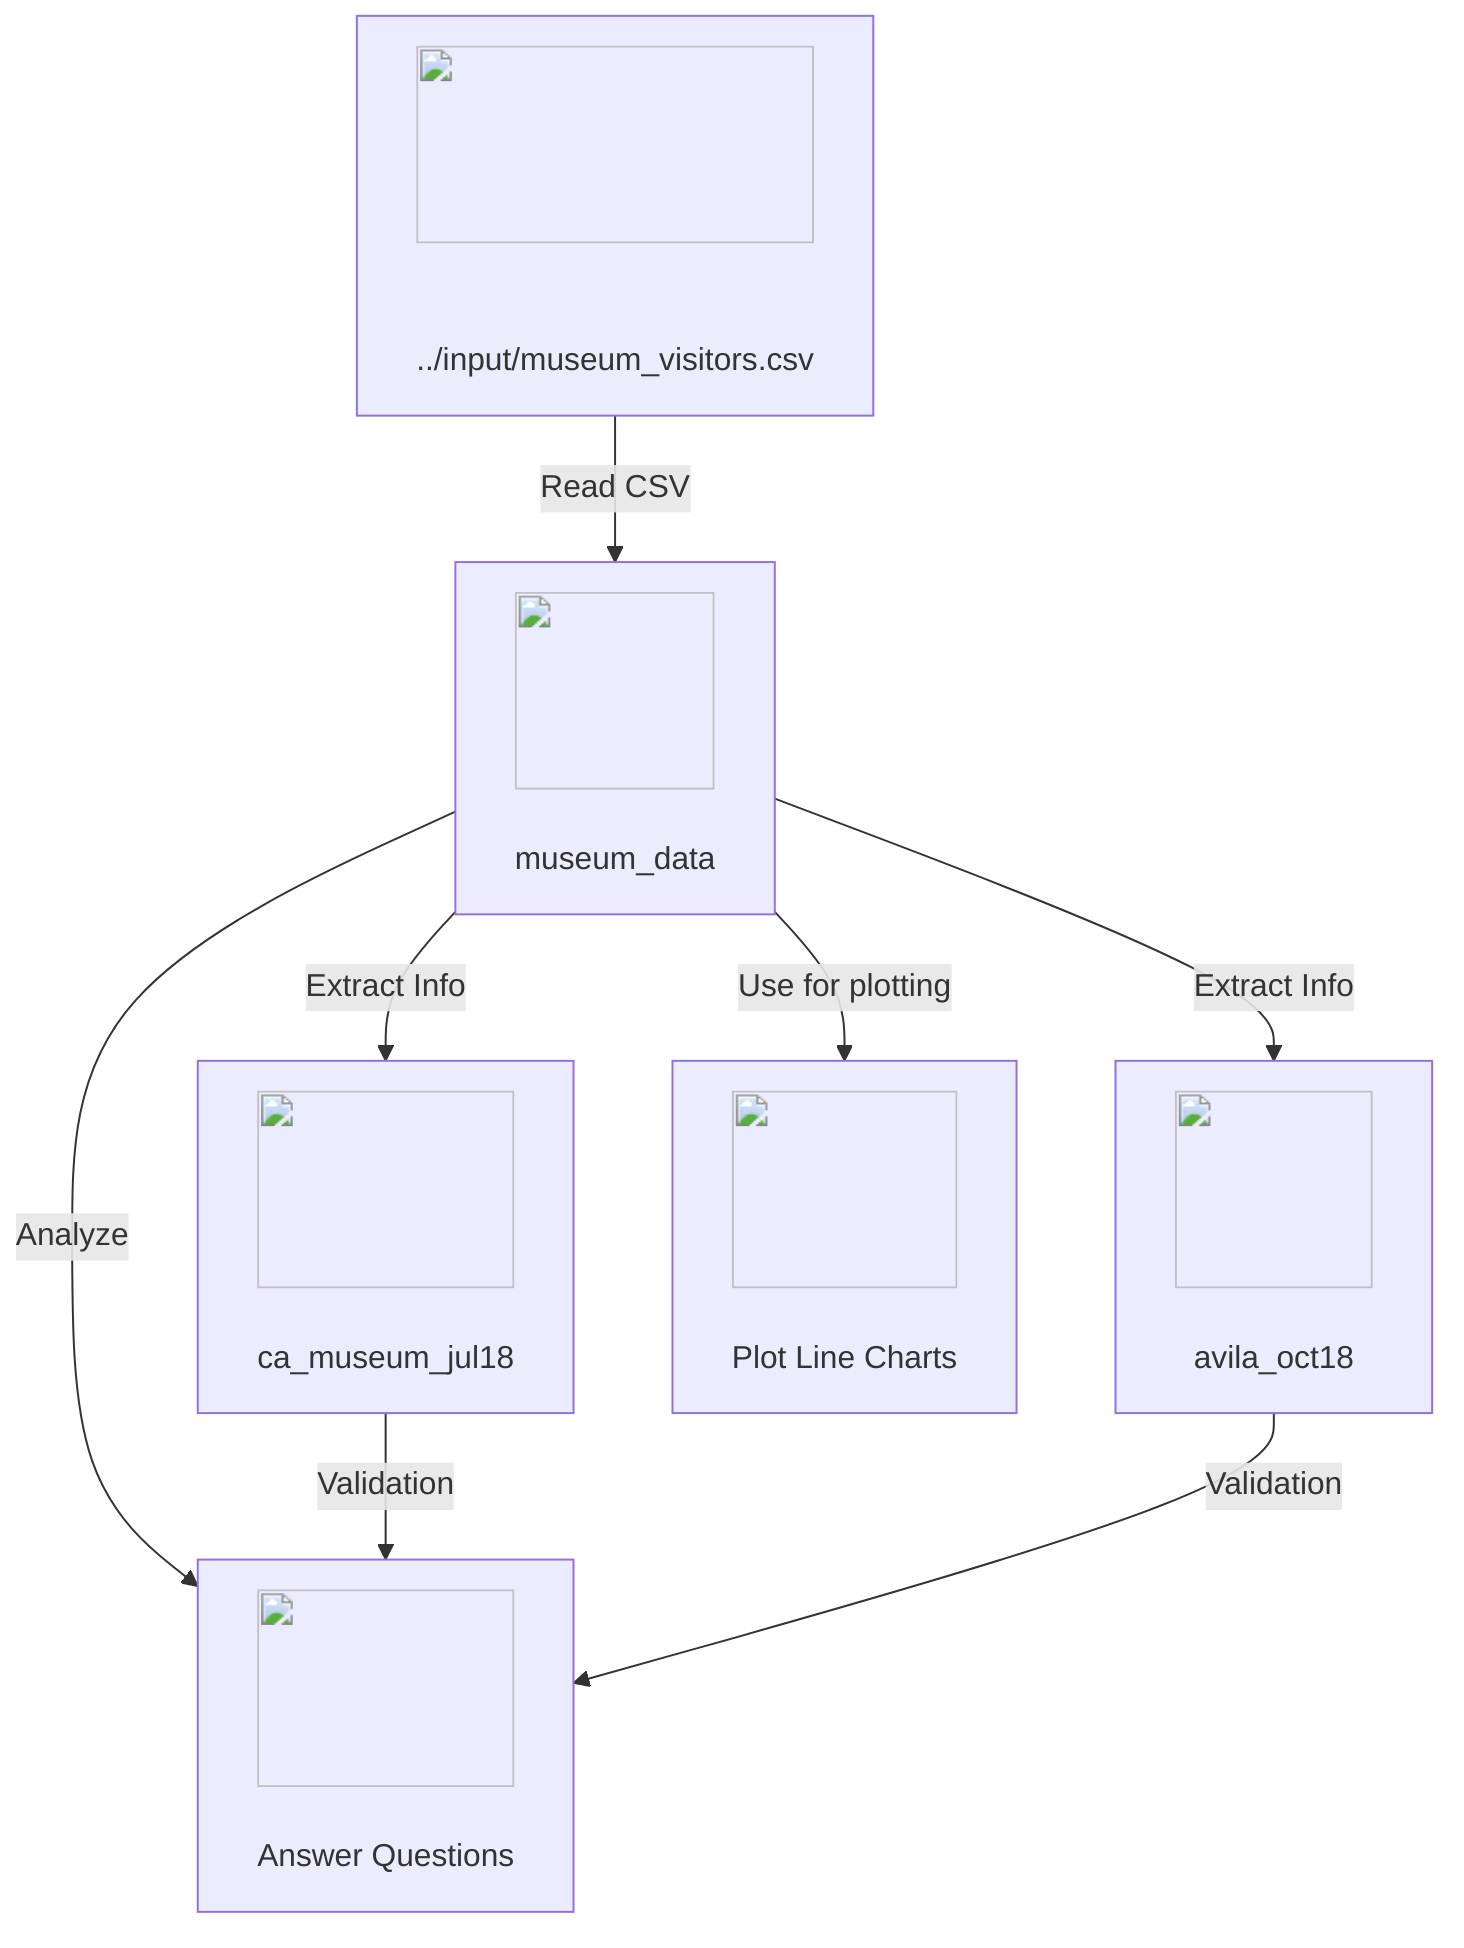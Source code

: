 flowchart TD

    %% Data Sources
    A[<img src='icons/file.svg' width=100 height=100/> <br/> ../input/museum_visitors.csv]
    %% This node represents the CSV file containing monthly visitor data to four museums.
    
    %% Data Variables
    B[<img src='icons/table.svg' width=100 height=100/> <br/> museum_data]
    %% This node represents the DataFrame containing museum visitor data.
    
    C[<img src='icons/database.svg' width=100 height=100/> <br/> ca_museum_jul18]
    %% This node represents the number of visitors to the Chinese American Museum in July 2018.
    
    D[<img src='icons/database.svg' width=100 height=100/> <br/> avila_oct18]
    %% This node represents the number of visitors to the Avila Adobe museum in October 2018.
    
    %% Data Flow
    A -->|Read CSV| B
    %% The CSV file is read into the museum_data DataFrame.
    
    B -->|Use for plotting| E[<img src='icons/brain.svg' width=100 height=100/> <br/> Plot Line Charts]
    %% The museum_data is utilized to generate line charts reflecting visitor trends.
    
    B -->|Analyze| F[<img src='icons/brain.svg' width=100 height=100/> <br/> Answer Questions]
    %% The museum_data is analyzed to derive answers to specific questions.
    
    B -->|Extract Info| C
    %% Data for the Chinese American Museum in July 2018 is extracted post-inspection.
    
    B -->|Extract Info| D
    %% Data for the Avila Adobe in October 2018 is extracted post-inspection.
    
    C -->|Validation| F
    %% The extracted data for ca_museum_jul18 is used to answer specific questions.
    
    D -->|Validation| F
    %% The extracted data for avila_oct18 is used to answer specific questions.
